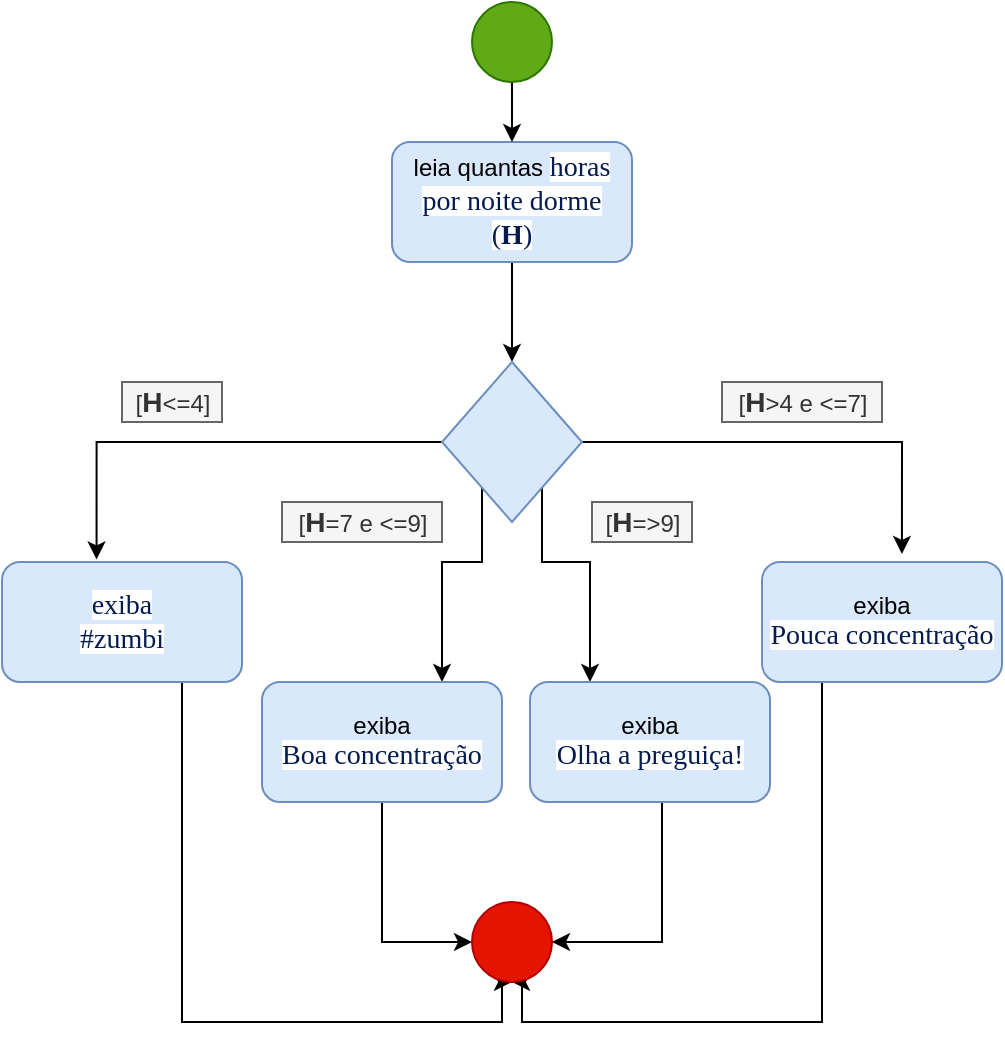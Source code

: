 <mxfile version="16.6.6" type="device"><diagram id="doIDAgflLLGL9GMrZ05C" name="Page-1"><mxGraphModel dx="942" dy="582" grid="1" gridSize="10" guides="1" tooltips="1" connect="1" arrows="1" fold="1" page="1" pageScale="1" pageWidth="827" pageHeight="1169" math="0" shadow="0"><root><mxCell id="0"/><mxCell id="1" parent="0"/><mxCell id="eroyd5rixFKK3KriY1oI-22" style="edgeStyle=orthogonalEdgeStyle;rounded=0;orthogonalLoop=1;jettySize=auto;html=1;entryX=0.5;entryY=0;entryDx=0;entryDy=0;" parent="1" source="eroyd5rixFKK3KriY1oI-1" target="eroyd5rixFKK3KriY1oI-8" edge="1"><mxGeometry relative="1" as="geometry"/></mxCell><mxCell id="eroyd5rixFKK3KriY1oI-1" value="leia quantas&amp;nbsp;&lt;span style=&quot;color: rgb(3 , 27 , 78) ; font-family: &amp;#34;exo 2&amp;#34; , &amp;#34;barlow&amp;#34; ; font-size: 14px ; text-align: left ; background-color: rgb(255 , 255 , 255)&quot;&gt;horas por noite dorme&lt;br&gt;(&lt;b&gt;H&lt;/b&gt;)&lt;br&gt;&lt;/span&gt;" style="rounded=1;whiteSpace=wrap;html=1;fillColor=#dae8fc;strokeColor=#6c8ebf;" parent="1" vertex="1"><mxGeometry x="345" y="150" width="120" height="60" as="geometry"/></mxCell><mxCell id="eroyd5rixFKK3KriY1oI-4" style="edgeStyle=orthogonalEdgeStyle;rounded=0;orthogonalLoop=1;jettySize=auto;html=1;exitX=0.5;exitY=1;exitDx=0;exitDy=0;entryX=0.5;entryY=0;entryDx=0;entryDy=0;" parent="1" source="eroyd5rixFKK3KriY1oI-2" target="eroyd5rixFKK3KriY1oI-1" edge="1"><mxGeometry relative="1" as="geometry"/></mxCell><mxCell id="eroyd5rixFKK3KriY1oI-2" value="" style="ellipse;whiteSpace=wrap;html=1;aspect=fixed;fillColor=#60a917;fontColor=#ffffff;strokeColor=#2D7600;" parent="1" vertex="1"><mxGeometry x="385" y="80" width="40" height="40" as="geometry"/></mxCell><mxCell id="eroyd5rixFKK3KriY1oI-16" style="edgeStyle=orthogonalEdgeStyle;rounded=0;orthogonalLoop=1;jettySize=auto;html=1;entryX=0.583;entryY=-0.067;entryDx=0;entryDy=0;entryPerimeter=0;" parent="1" source="eroyd5rixFKK3KriY1oI-8" target="eroyd5rixFKK3KriY1oI-13" edge="1"><mxGeometry relative="1" as="geometry"/></mxCell><mxCell id="eroyd5rixFKK3KriY1oI-20" style="edgeStyle=orthogonalEdgeStyle;rounded=0;orthogonalLoop=1;jettySize=auto;html=1;entryX=0.25;entryY=0;entryDx=0;entryDy=0;" parent="1" source="eroyd5rixFKK3KriY1oI-8" target="eroyd5rixFKK3KriY1oI-12" edge="1"><mxGeometry relative="1" as="geometry"><Array as="points"><mxPoint x="420" y="360"/><mxPoint x="444" y="360"/></Array></mxGeometry></mxCell><mxCell id="eroyd5rixFKK3KriY1oI-21" style="edgeStyle=orthogonalEdgeStyle;rounded=0;orthogonalLoop=1;jettySize=auto;html=1;entryX=0.75;entryY=0;entryDx=0;entryDy=0;" parent="1" target="eroyd5rixFKK3KriY1oI-11" edge="1"><mxGeometry relative="1" as="geometry"><mxPoint x="405" y="330" as="sourcePoint"/><Array as="points"><mxPoint x="400" y="310"/><mxPoint x="390" y="310"/><mxPoint x="390" y="360"/><mxPoint x="370" y="360"/></Array></mxGeometry></mxCell><mxCell id="eroyd5rixFKK3KriY1oI-36" style="edgeStyle=orthogonalEdgeStyle;rounded=0;orthogonalLoop=1;jettySize=auto;html=1;entryX=0.394;entryY=-0.021;entryDx=0;entryDy=0;entryPerimeter=0;" parent="1" source="eroyd5rixFKK3KriY1oI-8" target="eroyd5rixFKK3KriY1oI-10" edge="1"><mxGeometry relative="1" as="geometry"/></mxCell><mxCell id="eroyd5rixFKK3KriY1oI-8" value="" style="rhombus;whiteSpace=wrap;html=1;fillColor=#dae8fc;strokeColor=#6c8ebf;" parent="1" vertex="1"><mxGeometry x="370" y="260" width="70" height="80" as="geometry"/></mxCell><mxCell id="eroyd5rixFKK3KriY1oI-34" style="edgeStyle=orthogonalEdgeStyle;rounded=0;orthogonalLoop=1;jettySize=auto;html=1;entryX=0.5;entryY=1;entryDx=0;entryDy=0;" parent="1" source="eroyd5rixFKK3KriY1oI-10" target="eroyd5rixFKK3KriY1oI-29" edge="1"><mxGeometry relative="1" as="geometry"><Array as="points"><mxPoint x="240" y="590"/><mxPoint x="400" y="590"/><mxPoint x="400" y="570"/></Array></mxGeometry></mxCell><mxCell id="eroyd5rixFKK3KriY1oI-10" value="&lt;span style=&quot;color: rgb(3 , 27 , 78) ; font-family: &amp;#34;exo 2&amp;#34; , &amp;#34;barlow&amp;#34; ; font-size: 14px ; text-align: left ; background-color: rgb(255 , 255 , 255)&quot;&gt;exiba&lt;br&gt;#zumbi&lt;/span&gt;" style="rounded=1;whiteSpace=wrap;html=1;fillColor=#dae8fc;strokeColor=#6c8ebf;" parent="1" vertex="1"><mxGeometry x="150" y="360" width="120" height="60" as="geometry"/></mxCell><mxCell id="eroyd5rixFKK3KriY1oI-30" style="edgeStyle=orthogonalEdgeStyle;rounded=0;orthogonalLoop=1;jettySize=auto;html=1;entryX=0;entryY=0.5;entryDx=0;entryDy=0;" parent="1" source="eroyd5rixFKK3KriY1oI-11" target="eroyd5rixFKK3KriY1oI-29" edge="1"><mxGeometry relative="1" as="geometry"/></mxCell><mxCell id="eroyd5rixFKK3KriY1oI-11" value="exiba&lt;br&gt;&lt;span style=&quot;color: rgb(3 , 27 , 78) ; font-family: &amp;#34;exo 2&amp;#34; , &amp;#34;barlow&amp;#34; ; font-size: 14px ; text-align: left ; background-color: rgb(255 , 255 , 255)&quot;&gt;Boa concentração&lt;/span&gt;" style="rounded=1;whiteSpace=wrap;html=1;fillColor=#dae8fc;strokeColor=#6c8ebf;" parent="1" vertex="1"><mxGeometry x="280" y="420" width="120" height="60" as="geometry"/></mxCell><mxCell id="eroyd5rixFKK3KriY1oI-33" style="edgeStyle=orthogonalEdgeStyle;rounded=0;orthogonalLoop=1;jettySize=auto;html=1;exitX=0.5;exitY=1;exitDx=0;exitDy=0;entryX=1;entryY=0.5;entryDx=0;entryDy=0;" parent="1" source="eroyd5rixFKK3KriY1oI-12" target="eroyd5rixFKK3KriY1oI-29" edge="1"><mxGeometry relative="1" as="geometry"><mxPoint x="474" y="510" as="targetPoint"/><Array as="points"><mxPoint x="480" y="480"/><mxPoint x="480" y="550"/></Array></mxGeometry></mxCell><mxCell id="eroyd5rixFKK3KriY1oI-12" value="exiba&lt;br&gt;&lt;span style=&quot;color: rgb(3 , 27 , 78) ; font-family: &amp;#34;exo 2&amp;#34; , &amp;#34;barlow&amp;#34; ; font-size: 14px ; text-align: left ; background-color: rgb(255 , 255 , 255)&quot;&gt;Olha a preguiça!&lt;/span&gt;" style="rounded=1;whiteSpace=wrap;html=1;fillColor=#dae8fc;strokeColor=#6c8ebf;" parent="1" vertex="1"><mxGeometry x="414" y="420" width="120" height="60" as="geometry"/></mxCell><mxCell id="eroyd5rixFKK3KriY1oI-35" style="edgeStyle=orthogonalEdgeStyle;rounded=0;orthogonalLoop=1;jettySize=auto;html=1;entryX=0.5;entryY=1;entryDx=0;entryDy=0;" parent="1" source="eroyd5rixFKK3KriY1oI-13" target="eroyd5rixFKK3KriY1oI-29" edge="1"><mxGeometry relative="1" as="geometry"><Array as="points"><mxPoint x="560" y="590"/><mxPoint x="410" y="590"/><mxPoint x="410" y="570"/></Array></mxGeometry></mxCell><mxCell id="eroyd5rixFKK3KriY1oI-13" value="exiba&lt;br&gt;&lt;span style=&quot;color: rgb(3 , 27 , 78) ; font-family: &amp;#34;exo 2&amp;#34; , &amp;#34;barlow&amp;#34; ; font-size: 14px ; text-align: left ; background-color: rgb(255 , 255 , 255)&quot;&gt;Pouca concentração&lt;/span&gt;" style="rounded=1;whiteSpace=wrap;html=1;fillColor=#dae8fc;strokeColor=#6c8ebf;" parent="1" vertex="1"><mxGeometry x="530" y="360" width="120" height="60" as="geometry"/></mxCell><mxCell id="eroyd5rixFKK3KriY1oI-14" style="edgeStyle=orthogonalEdgeStyle;rounded=0;orthogonalLoop=1;jettySize=auto;html=1;exitX=0.5;exitY=1;exitDx=0;exitDy=0;fillColor=#f5f5f5;strokeColor=#666666;" parent="1" source="eroyd5rixFKK3KriY1oI-11" target="eroyd5rixFKK3KriY1oI-11" edge="1"><mxGeometry relative="1" as="geometry"/></mxCell><mxCell id="eroyd5rixFKK3KriY1oI-23" value="[&lt;b&gt;&lt;font style=&quot;font-size: 14px&quot;&gt;H&lt;/font&gt;&lt;/b&gt;&amp;lt;=4]" style="text;html=1;align=center;verticalAlign=middle;resizable=0;points=[];autosize=1;strokeColor=#666666;fillColor=#f5f5f5;fontColor=#333333;" parent="1" vertex="1"><mxGeometry x="210" y="270" width="50" height="20" as="geometry"/></mxCell><mxCell id="eroyd5rixFKK3KriY1oI-24" value="[&lt;b&gt;&lt;font style=&quot;font-size: 14px&quot;&gt;H&lt;/font&gt;&lt;/b&gt;&amp;gt;4 e &amp;lt;=7]" style="text;html=1;align=center;verticalAlign=middle;resizable=0;points=[];autosize=1;strokeColor=#666666;fillColor=#f5f5f5;fontColor=#333333;" parent="1" vertex="1"><mxGeometry x="510" y="270" width="80" height="20" as="geometry"/></mxCell><mxCell id="eroyd5rixFKK3KriY1oI-25" value="[&lt;b&gt;&lt;font style=&quot;font-size: 14px&quot;&gt;H&lt;/font&gt;&lt;/b&gt;=7 e &amp;lt;=9]" style="text;html=1;align=center;verticalAlign=middle;resizable=0;points=[];autosize=1;strokeColor=#666666;fillColor=#f5f5f5;fontColor=#333333;" parent="1" vertex="1"><mxGeometry x="290" y="330" width="80" height="20" as="geometry"/></mxCell><mxCell id="eroyd5rixFKK3KriY1oI-27" value="[&lt;b&gt;&lt;font style=&quot;font-size: 14px&quot;&gt;H&lt;/font&gt;&lt;/b&gt;=&amp;gt;9]" style="text;html=1;align=center;verticalAlign=middle;resizable=0;points=[];autosize=1;strokeColor=#666666;fillColor=#f5f5f5;fontColor=#333333;" parent="1" vertex="1"><mxGeometry x="445" y="330" width="50" height="20" as="geometry"/></mxCell><mxCell id="eroyd5rixFKK3KriY1oI-29" value="" style="ellipse;whiteSpace=wrap;html=1;aspect=fixed;fillColor=#e51400;fontColor=#ffffff;strokeColor=#B20000;" parent="1" vertex="1"><mxGeometry x="385" y="530" width="40" height="40" as="geometry"/></mxCell></root></mxGraphModel></diagram></mxfile>